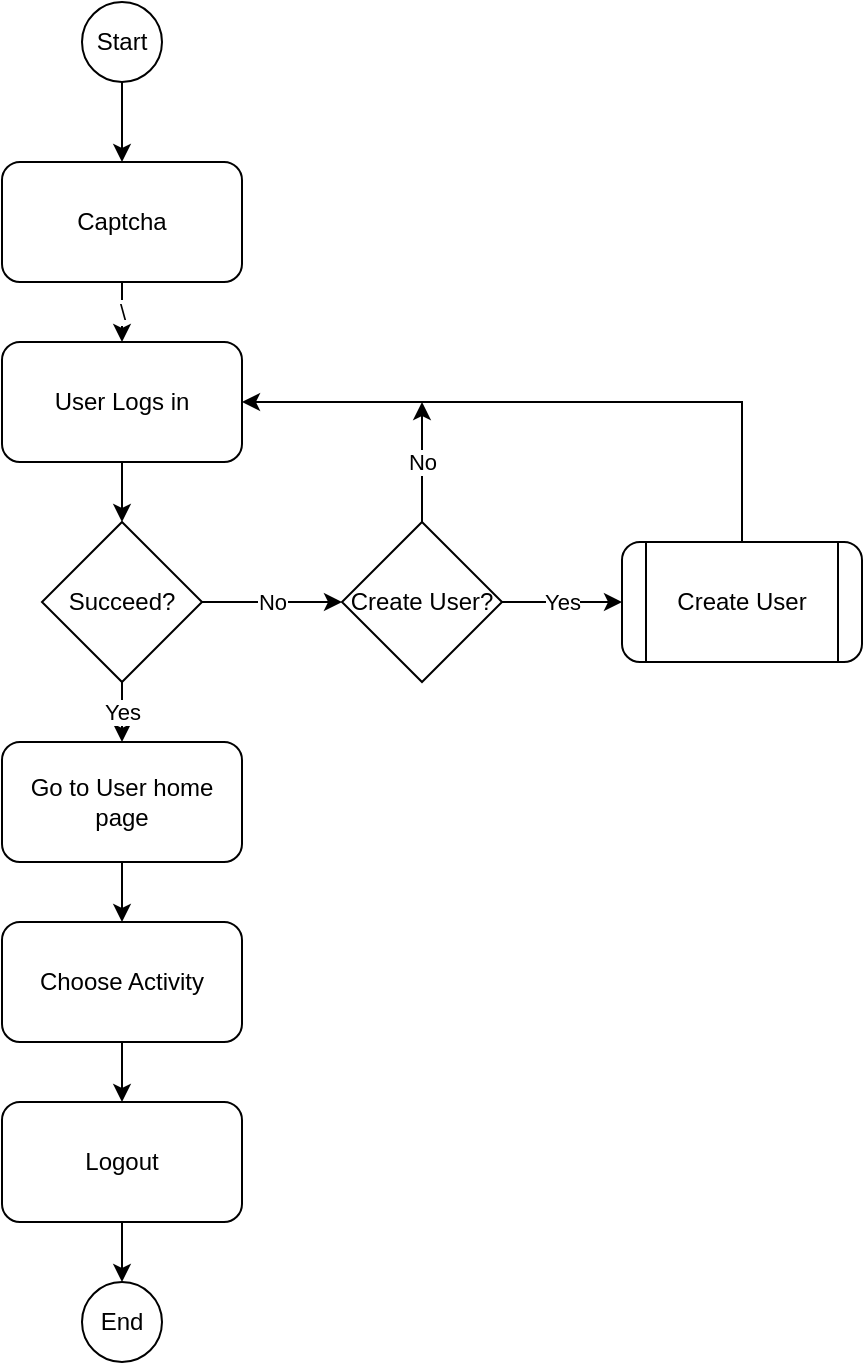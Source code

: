 <mxfile version="28.2.3" pages="5">
  <diagram name="Main Flow" id="eYyvpS9alsfb1KUlHo7p">
    <mxGraphModel dx="852" dy="-1572" grid="1" gridSize="10" guides="1" tooltips="1" connect="1" arrows="1" fold="1" page="1" pageScale="1" pageWidth="850" pageHeight="1100" math="0" shadow="0">
      <root>
        <mxCell id="0" />
        <mxCell id="1" parent="0" />
        <mxCell id="roKBIYEl2UJeyFb-VK_D-1" value="\" style="edgeStyle=orthogonalEdgeStyle;rounded=0;orthogonalLoop=1;jettySize=auto;html=1;exitX=0.5;exitY=1;exitDx=0;exitDy=0;entryX=0.5;entryY=0;entryDx=0;entryDy=0;" parent="1" source="roKBIYEl2UJeyFb-VK_D-21" target="roKBIYEl2UJeyFb-VK_D-6" edge="1">
          <mxGeometry relative="1" as="geometry" />
        </mxCell>
        <mxCell id="roKBIYEl2UJeyFb-VK_D-2" style="edgeStyle=orthogonalEdgeStyle;rounded=0;orthogonalLoop=1;jettySize=auto;html=1;exitX=0.5;exitY=1;exitDx=0;exitDy=0;entryX=0.5;entryY=0;entryDx=0;entryDy=0;" parent="1" source="roKBIYEl2UJeyFb-VK_D-3" target="roKBIYEl2UJeyFb-VK_D-21" edge="1">
          <mxGeometry relative="1" as="geometry" />
        </mxCell>
        <mxCell id="roKBIYEl2UJeyFb-VK_D-3" value="Start" style="ellipse;whiteSpace=wrap;html=1;aspect=fixed;" parent="1" vertex="1">
          <mxGeometry x="120" y="3180" width="40" height="40" as="geometry" />
        </mxCell>
        <mxCell id="roKBIYEl2UJeyFb-VK_D-4" value="End" style="ellipse;whiteSpace=wrap;html=1;aspect=fixed;" parent="1" vertex="1">
          <mxGeometry x="120" y="3820" width="40" height="40" as="geometry" />
        </mxCell>
        <mxCell id="roKBIYEl2UJeyFb-VK_D-5" style="edgeStyle=orthogonalEdgeStyle;rounded=0;orthogonalLoop=1;jettySize=auto;html=1;exitX=0.5;exitY=1;exitDx=0;exitDy=0;entryX=0.5;entryY=0;entryDx=0;entryDy=0;" parent="1" source="roKBIYEl2UJeyFb-VK_D-6" target="roKBIYEl2UJeyFb-VK_D-9" edge="1">
          <mxGeometry relative="1" as="geometry" />
        </mxCell>
        <mxCell id="roKBIYEl2UJeyFb-VK_D-6" value="User Logs in" style="rounded=1;whiteSpace=wrap;html=1;" parent="1" vertex="1">
          <mxGeometry x="80" y="3350" width="120" height="60" as="geometry" />
        </mxCell>
        <mxCell id="roKBIYEl2UJeyFb-VK_D-7" value="No" style="edgeStyle=orthogonalEdgeStyle;rounded=0;orthogonalLoop=1;jettySize=auto;html=1;exitX=1;exitY=0.5;exitDx=0;exitDy=0;entryX=0;entryY=0.5;entryDx=0;entryDy=0;" parent="1" source="roKBIYEl2UJeyFb-VK_D-9" target="roKBIYEl2UJeyFb-VK_D-12" edge="1">
          <mxGeometry relative="1" as="geometry" />
        </mxCell>
        <mxCell id="roKBIYEl2UJeyFb-VK_D-8" value="Yes" style="edgeStyle=orthogonalEdgeStyle;rounded=0;orthogonalLoop=1;jettySize=auto;html=1;exitX=0.5;exitY=1;exitDx=0;exitDy=0;entryX=0.5;entryY=0;entryDx=0;entryDy=0;" parent="1" source="roKBIYEl2UJeyFb-VK_D-9" target="roKBIYEl2UJeyFb-VK_D-14" edge="1">
          <mxGeometry relative="1" as="geometry" />
        </mxCell>
        <mxCell id="roKBIYEl2UJeyFb-VK_D-9" value="Succeed?" style="rhombus;whiteSpace=wrap;html=1;" parent="1" vertex="1">
          <mxGeometry x="100" y="3440" width="80" height="80" as="geometry" />
        </mxCell>
        <mxCell id="roKBIYEl2UJeyFb-VK_D-10" value="Yes" style="edgeStyle=orthogonalEdgeStyle;rounded=0;orthogonalLoop=1;jettySize=auto;html=1;exitX=1;exitY=0.5;exitDx=0;exitDy=0;entryX=0;entryY=0.5;entryDx=0;entryDy=0;" parent="1" source="roKBIYEl2UJeyFb-VK_D-12" target="roKBIYEl2UJeyFb-VK_D-16" edge="1">
          <mxGeometry relative="1" as="geometry" />
        </mxCell>
        <mxCell id="roKBIYEl2UJeyFb-VK_D-11" value="No" style="edgeStyle=orthogonalEdgeStyle;rounded=0;orthogonalLoop=1;jettySize=auto;html=1;exitX=0.5;exitY=0;exitDx=0;exitDy=0;" parent="1" source="roKBIYEl2UJeyFb-VK_D-12" edge="1">
          <mxGeometry relative="1" as="geometry">
            <mxPoint x="290" y="3380" as="targetPoint" />
          </mxGeometry>
        </mxCell>
        <mxCell id="roKBIYEl2UJeyFb-VK_D-12" value="Create User?" style="rhombus;whiteSpace=wrap;html=1;" parent="1" vertex="1">
          <mxGeometry x="250" y="3440" width="80" height="80" as="geometry" />
        </mxCell>
        <mxCell id="roKBIYEl2UJeyFb-VK_D-13" value="" style="edgeStyle=orthogonalEdgeStyle;rounded=0;orthogonalLoop=1;jettySize=auto;html=1;" parent="1" source="roKBIYEl2UJeyFb-VK_D-14" target="roKBIYEl2UJeyFb-VK_D-18" edge="1">
          <mxGeometry relative="1" as="geometry" />
        </mxCell>
        <mxCell id="roKBIYEl2UJeyFb-VK_D-14" value="Go to User home page" style="rounded=1;whiteSpace=wrap;html=1;" parent="1" vertex="1">
          <mxGeometry x="80" y="3550" width="120" height="60" as="geometry" />
        </mxCell>
        <mxCell id="roKBIYEl2UJeyFb-VK_D-15" style="edgeStyle=orthogonalEdgeStyle;rounded=0;orthogonalLoop=1;jettySize=auto;html=1;exitX=0.5;exitY=0;exitDx=0;exitDy=0;entryX=1;entryY=0.5;entryDx=0;entryDy=0;" parent="1" source="roKBIYEl2UJeyFb-VK_D-16" target="roKBIYEl2UJeyFb-VK_D-6" edge="1">
          <mxGeometry relative="1" as="geometry">
            <mxPoint x="290" y="3380" as="targetPoint" />
          </mxGeometry>
        </mxCell>
        <mxCell id="roKBIYEl2UJeyFb-VK_D-16" value="Create User" style="rounded=1;whiteSpace=wrap;html=1;shape=process;backgroundOutline=1;" parent="1" vertex="1">
          <mxGeometry x="390" y="3450" width="120" height="60" as="geometry" />
        </mxCell>
        <mxCell id="roKBIYEl2UJeyFb-VK_D-17" value="" style="edgeStyle=orthogonalEdgeStyle;rounded=0;orthogonalLoop=1;jettySize=auto;html=1;" parent="1" source="roKBIYEl2UJeyFb-VK_D-18" target="roKBIYEl2UJeyFb-VK_D-20" edge="1">
          <mxGeometry relative="1" as="geometry" />
        </mxCell>
        <mxCell id="roKBIYEl2UJeyFb-VK_D-18" value="Choose Activity" style="whiteSpace=wrap;html=1;rounded=1;" parent="1" vertex="1">
          <mxGeometry x="80" y="3640" width="120" height="60" as="geometry" />
        </mxCell>
        <mxCell id="roKBIYEl2UJeyFb-VK_D-19" style="edgeStyle=orthogonalEdgeStyle;rounded=0;orthogonalLoop=1;jettySize=auto;html=1;exitX=0.5;exitY=1;exitDx=0;exitDy=0;entryX=0.5;entryY=0;entryDx=0;entryDy=0;" parent="1" source="roKBIYEl2UJeyFb-VK_D-20" target="roKBIYEl2UJeyFb-VK_D-4" edge="1">
          <mxGeometry relative="1" as="geometry" />
        </mxCell>
        <mxCell id="roKBIYEl2UJeyFb-VK_D-20" value="Logout" style="whiteSpace=wrap;html=1;rounded=1;" parent="1" vertex="1">
          <mxGeometry x="80" y="3730" width="120" height="60" as="geometry" />
        </mxCell>
        <mxCell id="roKBIYEl2UJeyFb-VK_D-21" value="Captcha" style="rounded=1;whiteSpace=wrap;html=1;" parent="1" vertex="1">
          <mxGeometry x="80" y="3260" width="120" height="60" as="geometry" />
        </mxCell>
      </root>
    </mxGraphModel>
  </diagram>
  <diagram name="Game" id="maaBESz8zHEHL8ede_Hd">
    <mxGraphModel dx="997" dy="638" grid="1" gridSize="10" guides="1" tooltips="1" connect="1" arrows="1" fold="1" page="1" pageScale="1" pageWidth="850" pageHeight="1100" math="0" shadow="0">
      <root>
        <mxCell id="0" />
        <mxCell id="1" parent="0" />
        <mxCell id="DUrq_tXL7icfHCRuOtBh-1" value="" style="edgeStyle=orthogonalEdgeStyle;rounded=0;orthogonalLoop=1;jettySize=auto;html=1;" parent="1" source="DUrq_tXL7icfHCRuOtBh-2" target="DUrq_tXL7icfHCRuOtBh-3" edge="1">
          <mxGeometry relative="1" as="geometry" />
        </mxCell>
        <mxCell id="DUrq_tXL7icfHCRuOtBh-2" value="Game" style="ellipse;whiteSpace=wrap;html=1;aspect=fixed;" parent="1" vertex="1">
          <mxGeometry x="140" y="100" width="40" height="40" as="geometry" />
        </mxCell>
        <mxCell id="DUrq_tXL7icfHCRuOtBh-3" value="Mini game" style="shape=process;whiteSpace=wrap;html=1;backgroundOutline=1;" parent="1" vertex="1">
          <mxGeometry x="100" y="180" width="120" height="60" as="geometry" />
        </mxCell>
      </root>
    </mxGraphModel>
  </diagram>
  <diagram name="Create User" id="lDPMrc_-j2kcW37NQxYf">
    <mxGraphModel dx="997" dy="638" grid="1" gridSize="10" guides="1" tooltips="1" connect="1" arrows="1" fold="1" page="1" pageScale="1" pageWidth="850" pageHeight="1100" math="0" shadow="0">
      <root>
        <mxCell id="0" />
        <mxCell id="1" parent="0" />
        <mxCell id="-EVa_VFJcc5N0RKcG7ni-2" style="edgeStyle=orthogonalEdgeStyle;rounded=0;orthogonalLoop=1;jettySize=auto;html=1;exitX=0.5;exitY=1;exitDx=0;exitDy=0;entryX=0.5;entryY=0;entryDx=0;entryDy=0;" edge="1" parent="1" source="bLb63dWVyqMDFsnu1t4B-1" target="-EVa_VFJcc5N0RKcG7ni-1">
          <mxGeometry relative="1" as="geometry" />
        </mxCell>
        <mxCell id="bLb63dWVyqMDFsnu1t4B-1" value="Create User" style="ellipse;whiteSpace=wrap;html=1;aspect=fixed;" vertex="1" parent="1">
          <mxGeometry x="120" y="80" width="80" height="80" as="geometry" />
        </mxCell>
        <mxCell id="c2JxxAvYd308JT6zsOXU-2" style="edgeStyle=orthogonalEdgeStyle;rounded=0;orthogonalLoop=1;jettySize=auto;html=1;exitX=0.5;exitY=1;exitDx=0;exitDy=0;entryX=0.5;entryY=0;entryDx=0;entryDy=0;" edge="1" parent="1" source="-EVa_VFJcc5N0RKcG7ni-1" target="c2JxxAvYd308JT6zsOXU-1">
          <mxGeometry relative="1" as="geometry" />
        </mxCell>
        <mxCell id="-EVa_VFJcc5N0RKcG7ni-1" value="Get User Information" style="rounded=1;whiteSpace=wrap;html=1;" vertex="1" parent="1">
          <mxGeometry x="100" y="200" width="120" height="60" as="geometry" />
        </mxCell>
        <mxCell id="c2JxxAvYd308JT6zsOXU-5" value="Fail" style="edgeStyle=orthogonalEdgeStyle;rounded=0;orthogonalLoop=1;jettySize=auto;html=1;exitX=1;exitY=0.5;exitDx=0;exitDy=0;entryX=1;entryY=0.5;entryDx=0;entryDy=0;" edge="1" parent="1" source="c2JxxAvYd308JT6zsOXU-1" target="-EVa_VFJcc5N0RKcG7ni-1">
          <mxGeometry relative="1" as="geometry">
            <mxPoint x="280" y="230" as="targetPoint" />
            <Array as="points">
              <mxPoint x="280" y="320" />
              <mxPoint x="280" y="230" />
            </Array>
          </mxGeometry>
        </mxCell>
        <mxCell id="c2JxxAvYd308JT6zsOXU-8" style="edgeStyle=orthogonalEdgeStyle;rounded=0;orthogonalLoop=1;jettySize=auto;html=1;exitX=0.5;exitY=1;exitDx=0;exitDy=0;entryX=0.5;entryY=0;entryDx=0;entryDy=0;" edge="1" parent="1" source="c2JxxAvYd308JT6zsOXU-1" target="c2JxxAvYd308JT6zsOXU-7">
          <mxGeometry relative="1" as="geometry" />
        </mxCell>
        <mxCell id="c2JxxAvYd308JT6zsOXU-1" value="Validate&amp;nbsp;&lt;div&gt;User Info&lt;/div&gt;" style="rhombus;whiteSpace=wrap;html=1;" vertex="1" parent="1">
          <mxGeometry x="120" y="280" width="80" height="80" as="geometry" />
        </mxCell>
        <mxCell id="c2JxxAvYd308JT6zsOXU-12" style="edgeStyle=orthogonalEdgeStyle;rounded=0;orthogonalLoop=1;jettySize=auto;html=1;exitX=0.5;exitY=1;exitDx=0;exitDy=0;entryX=0.5;entryY=0;entryDx=0;entryDy=0;" edge="1" parent="1" source="c2JxxAvYd308JT6zsOXU-7" target="c2JxxAvYd308JT6zsOXU-10">
          <mxGeometry relative="1" as="geometry" />
        </mxCell>
        <mxCell id="c2JxxAvYd308JT6zsOXU-7" value="Write User Info to Database" style="shape=process;whiteSpace=wrap;html=1;backgroundOutline=1;" vertex="1" parent="1">
          <mxGeometry x="100" y="390" width="120" height="60" as="geometry" />
        </mxCell>
        <mxCell id="c2JxxAvYd308JT6zsOXU-13" style="edgeStyle=orthogonalEdgeStyle;rounded=0;orthogonalLoop=1;jettySize=auto;html=1;exitX=0.5;exitY=1;exitDx=0;exitDy=0;entryX=0.5;entryY=0;entryDx=0;entryDy=0;" edge="1" parent="1" source="c2JxxAvYd308JT6zsOXU-10" target="c2JxxAvYd308JT6zsOXU-11">
          <mxGeometry relative="1" as="geometry" />
        </mxCell>
        <mxCell id="c2JxxAvYd308JT6zsOXU-10" value="Return to Login Page" style="rounded=1;whiteSpace=wrap;html=1;" vertex="1" parent="1">
          <mxGeometry x="100" y="480" width="120" height="60" as="geometry" />
        </mxCell>
        <mxCell id="c2JxxAvYd308JT6zsOXU-11" value="Login" style="ellipse;whiteSpace=wrap;html=1;aspect=fixed;" vertex="1" parent="1">
          <mxGeometry x="120" y="580" width="80" height="80" as="geometry" />
        </mxCell>
      </root>
    </mxGraphModel>
  </diagram>
  <diagram name="User Post" id="sJgq4tOEnJnYABuXu0QS">
    <mxGraphModel dx="997" dy="638" grid="1" gridSize="10" guides="1" tooltips="1" connect="1" arrows="1" fold="1" page="1" pageScale="1" pageWidth="850" pageHeight="1100" math="0" shadow="0">
      <root>
        <mxCell id="0" />
        <mxCell id="1" parent="0" />
        <mxCell id="HnxcuP27qW4ehUv9MRb_-4" style="edgeStyle=orthogonalEdgeStyle;rounded=0;orthogonalLoop=1;jettySize=auto;html=1;exitX=0.5;exitY=1;exitDx=0;exitDy=0;entryX=0.5;entryY=0;entryDx=0;entryDy=0;" edge="1" parent="1" source="HnxcuP27qW4ehUv9MRb_-1" target="HnxcuP27qW4ehUv9MRb_-2">
          <mxGeometry relative="1" as="geometry" />
        </mxCell>
        <mxCell id="HnxcuP27qW4ehUv9MRb_-1" value="Start" style="ellipse;whiteSpace=wrap;html=1;aspect=fixed;" vertex="1" parent="1">
          <mxGeometry x="120" y="40" width="40" height="40" as="geometry" />
        </mxCell>
        <mxCell id="HnxcuP27qW4ehUv9MRb_-5" style="edgeStyle=orthogonalEdgeStyle;rounded=0;orthogonalLoop=1;jettySize=auto;html=1;exitX=0.5;exitY=1;exitDx=0;exitDy=0;entryX=0.5;entryY=0;entryDx=0;entryDy=0;" edge="1" parent="1" source="HnxcuP27qW4ehUv9MRb_-2" target="HnxcuP27qW4ehUv9MRb_-3">
          <mxGeometry relative="1" as="geometry" />
        </mxCell>
        <mxCell id="HnxcuP27qW4ehUv9MRb_-2" value="User Writes Post" style="rounded=1;whiteSpace=wrap;html=1;" vertex="1" parent="1">
          <mxGeometry x="80" y="110" width="120" height="60" as="geometry" />
        </mxCell>
        <mxCell id="HnxcuP27qW4ehUv9MRb_-8" value="Tails" style="edgeStyle=orthogonalEdgeStyle;rounded=0;orthogonalLoop=1;jettySize=auto;html=1;exitX=1;exitY=0.5;exitDx=0;exitDy=0;entryX=0.5;entryY=0;entryDx=0;entryDy=0;" edge="1" parent="1" source="HnxcuP27qW4ehUv9MRb_-3">
          <mxGeometry relative="1" as="geometry">
            <mxPoint x="320" y="330" as="targetPoint" />
          </mxGeometry>
        </mxCell>
        <mxCell id="HnxcuP27qW4ehUv9MRb_-9" value="Heads" style="edgeStyle=orthogonalEdgeStyle;rounded=0;orthogonalLoop=1;jettySize=auto;html=1;exitX=0.5;exitY=1;exitDx=0;exitDy=0;entryX=0.5;entryY=0;entryDx=0;entryDy=0;" edge="1" parent="1" source="HnxcuP27qW4ehUv9MRb_-3" target="HnxcuP27qW4ehUv9MRb_-6">
          <mxGeometry relative="1" as="geometry" />
        </mxCell>
        <mxCell id="HnxcuP27qW4ehUv9MRb_-3" value="Coin Flip" style="rhombus;whiteSpace=wrap;html=1;" vertex="1" parent="1">
          <mxGeometry x="100" y="200" width="80" height="80" as="geometry" />
        </mxCell>
        <mxCell id="HnxcuP27qW4ehUv9MRb_-14" style="edgeStyle=orthogonalEdgeStyle;rounded=0;orthogonalLoop=1;jettySize=auto;html=1;exitX=0.5;exitY=1;exitDx=0;exitDy=0;entryX=0.5;entryY=0;entryDx=0;entryDy=0;" edge="1" parent="1" source="HnxcuP27qW4ehUv9MRb_-6" target="HnxcuP27qW4ehUv9MRb_-12">
          <mxGeometry relative="1" as="geometry" />
        </mxCell>
        <mxCell id="HnxcuP27qW4ehUv9MRb_-6" value="Use Users Content" style="rounded=1;whiteSpace=wrap;html=1;" vertex="1" parent="1">
          <mxGeometry x="80" y="330" width="120" height="60" as="geometry" />
        </mxCell>
        <mxCell id="HnxcuP27qW4ehUv9MRb_-15" style="edgeStyle=orthogonalEdgeStyle;rounded=0;orthogonalLoop=1;jettySize=auto;html=1;exitX=0.5;exitY=1;exitDx=0;exitDy=0;entryX=1;entryY=0.5;entryDx=0;entryDy=0;" edge="1" parent="1" source="HnxcuP27qW4ehUv9MRb_-11" target="HnxcuP27qW4ehUv9MRb_-12">
          <mxGeometry relative="1" as="geometry" />
        </mxCell>
        <mxCell id="HnxcuP27qW4ehUv9MRb_-11" value="Ai Takes Post and makes its own" style="shape=process;whiteSpace=wrap;html=1;backgroundOutline=1;" vertex="1" parent="1">
          <mxGeometry x="260" y="330" width="120" height="60" as="geometry" />
        </mxCell>
        <mxCell id="HnxcuP27qW4ehUv9MRb_-18" style="edgeStyle=orthogonalEdgeStyle;rounded=0;orthogonalLoop=1;jettySize=auto;html=1;exitX=0.5;exitY=1;exitDx=0;exitDy=0;entryX=0.5;entryY=0;entryDx=0;entryDy=0;" edge="1" parent="1" source="HnxcuP27qW4ehUv9MRb_-12" target="HnxcuP27qW4ehUv9MRb_-16">
          <mxGeometry relative="1" as="geometry" />
        </mxCell>
        <mxCell id="HnxcuP27qW4ehUv9MRb_-12" value="Post added to Users Home Page" style="rounded=1;whiteSpace=wrap;html=1;" vertex="1" parent="1">
          <mxGeometry x="80" y="440" width="120" height="60" as="geometry" />
        </mxCell>
        <mxCell id="HnxcuP27qW4ehUv9MRb_-16" value="End" style="ellipse;whiteSpace=wrap;html=1;aspect=fixed;" vertex="1" parent="1">
          <mxGeometry x="120" y="560" width="40" height="40" as="geometry" />
        </mxCell>
      </root>
    </mxGraphModel>
  </diagram>
  <diagram id="4BrXGbncT4VY_hJn07X-" name="Copy Follows">
    <mxGraphModel dx="852" dy="628" grid="1" gridSize="10" guides="1" tooltips="1" connect="1" arrows="1" fold="1" page="1" pageScale="1" pageWidth="850" pageHeight="1100" math="0" shadow="0">
      <root>
        <mxCell id="0" />
        <mxCell id="1" parent="0" />
        <mxCell id="BBT70O-hJS0c3G4jPilb-1" style="edgeStyle=orthogonalEdgeStyle;rounded=0;orthogonalLoop=1;jettySize=auto;html=1;exitX=0.5;exitY=1;exitDx=0;exitDy=0;entryX=0.5;entryY=0;entryDx=0;entryDy=0;" edge="1" parent="1" source="BBT70O-hJS0c3G4jPilb-2" target="BBT70O-hJS0c3G4jPilb-4">
          <mxGeometry relative="1" as="geometry" />
        </mxCell>
        <mxCell id="BBT70O-hJS0c3G4jPilb-2" value="Start" style="ellipse;whiteSpace=wrap;html=1;aspect=fixed;" vertex="1" parent="1">
          <mxGeometry x="120" y="40" width="40" height="40" as="geometry" />
        </mxCell>
        <mxCell id="BBT70O-hJS0c3G4jPilb-3" style="edgeStyle=orthogonalEdgeStyle;rounded=0;orthogonalLoop=1;jettySize=auto;html=1;exitX=0.5;exitY=1;exitDx=0;exitDy=0;entryX=0.5;entryY=0;entryDx=0;entryDy=0;" edge="1" parent="1" source="BBT70O-hJS0c3G4jPilb-4" target="BBT70O-hJS0c3G4jPilb-5">
          <mxGeometry relative="1" as="geometry" />
        </mxCell>
        <mxCell id="BBT70O-hJS0c3G4jPilb-4" value="User taps copy follows button" style="rounded=1;whiteSpace=wrap;html=1;" vertex="1" parent="1">
          <mxGeometry x="80" y="110" width="120" height="60" as="geometry" />
        </mxCell>
        <mxCell id="BBT70O-hJS0c3G4jPilb-10" value="" style="edgeStyle=orthogonalEdgeStyle;rounded=0;orthogonalLoop=1;jettySize=auto;html=1;" edge="1" parent="1" source="BBT70O-hJS0c3G4jPilb-5" target="BBT70O-hJS0c3G4jPilb-9">
          <mxGeometry relative="1" as="geometry" />
        </mxCell>
        <mxCell id="BBT70O-hJS0c3G4jPilb-5" value="Confirm selection" style="rhombus;whiteSpace=wrap;html=1;" vertex="1" parent="1">
          <mxGeometry x="100" y="200" width="80" height="80" as="geometry" />
        </mxCell>
        <mxCell id="BBT70O-hJS0c3G4jPilb-12" style="edgeStyle=orthogonalEdgeStyle;rounded=0;orthogonalLoop=1;jettySize=auto;html=1;entryX=0.5;entryY=0;entryDx=0;entryDy=0;" edge="1" parent="1" source="BBT70O-hJS0c3G4jPilb-9" target="BBT70O-hJS0c3G4jPilb-11">
          <mxGeometry relative="1" as="geometry" />
        </mxCell>
        <mxCell id="BBT70O-hJS0c3G4jPilb-9" value="Perform action" style="whiteSpace=wrap;html=1;" vertex="1" parent="1">
          <mxGeometry x="80" y="320" width="120" height="60" as="geometry" />
        </mxCell>
        <mxCell id="BBT70O-hJS0c3G4jPilb-11" value="End" style="ellipse;whiteSpace=wrap;html=1;aspect=fixed;" vertex="1" parent="1">
          <mxGeometry x="120" y="420" width="40" height="40" as="geometry" />
        </mxCell>
        <mxCell id="BBT70O-hJS0c3G4jPilb-14" value="" style="endArrow=none;html=1;rounded=0;exitX=1;exitY=0.5;exitDx=0;exitDy=0;" edge="1" parent="1" source="BBT70O-hJS0c3G4jPilb-5">
          <mxGeometry width="50" height="50" relative="1" as="geometry">
            <mxPoint x="400" y="310" as="sourcePoint" />
            <mxPoint x="240" y="240" as="targetPoint" />
          </mxGeometry>
        </mxCell>
        <mxCell id="BBT70O-hJS0c3G4jPilb-16" value="" style="endArrow=none;html=1;rounded=0;" edge="1" parent="1">
          <mxGeometry width="50" height="50" relative="1" as="geometry">
            <mxPoint x="240" y="240" as="sourcePoint" />
            <mxPoint x="240" y="440" as="targetPoint" />
          </mxGeometry>
        </mxCell>
        <mxCell id="BBT70O-hJS0c3G4jPilb-17" value="" style="endArrow=classic;html=1;rounded=0;entryX=1;entryY=0.5;entryDx=0;entryDy=0;" edge="1" parent="1" target="BBT70O-hJS0c3G4jPilb-11">
          <mxGeometry width="50" height="50" relative="1" as="geometry">
            <mxPoint x="240" y="440" as="sourcePoint" />
            <mxPoint x="450" y="260" as="targetPoint" />
          </mxGeometry>
        </mxCell>
        <mxCell id="BBT70O-hJS0c3G4jPilb-18" value="Yes" style="text;html=1;align=center;verticalAlign=middle;resizable=0;points=[];autosize=1;strokeColor=none;fillColor=none;" vertex="1" parent="1">
          <mxGeometry x="140" y="280" width="40" height="30" as="geometry" />
        </mxCell>
        <mxCell id="BBT70O-hJS0c3G4jPilb-19" value="No" style="text;html=1;align=center;verticalAlign=middle;resizable=0;points=[];autosize=1;strokeColor=none;fillColor=none;" vertex="1" parent="1">
          <mxGeometry x="170" y="208" width="40" height="30" as="geometry" />
        </mxCell>
      </root>
    </mxGraphModel>
  </diagram>
</mxfile>
